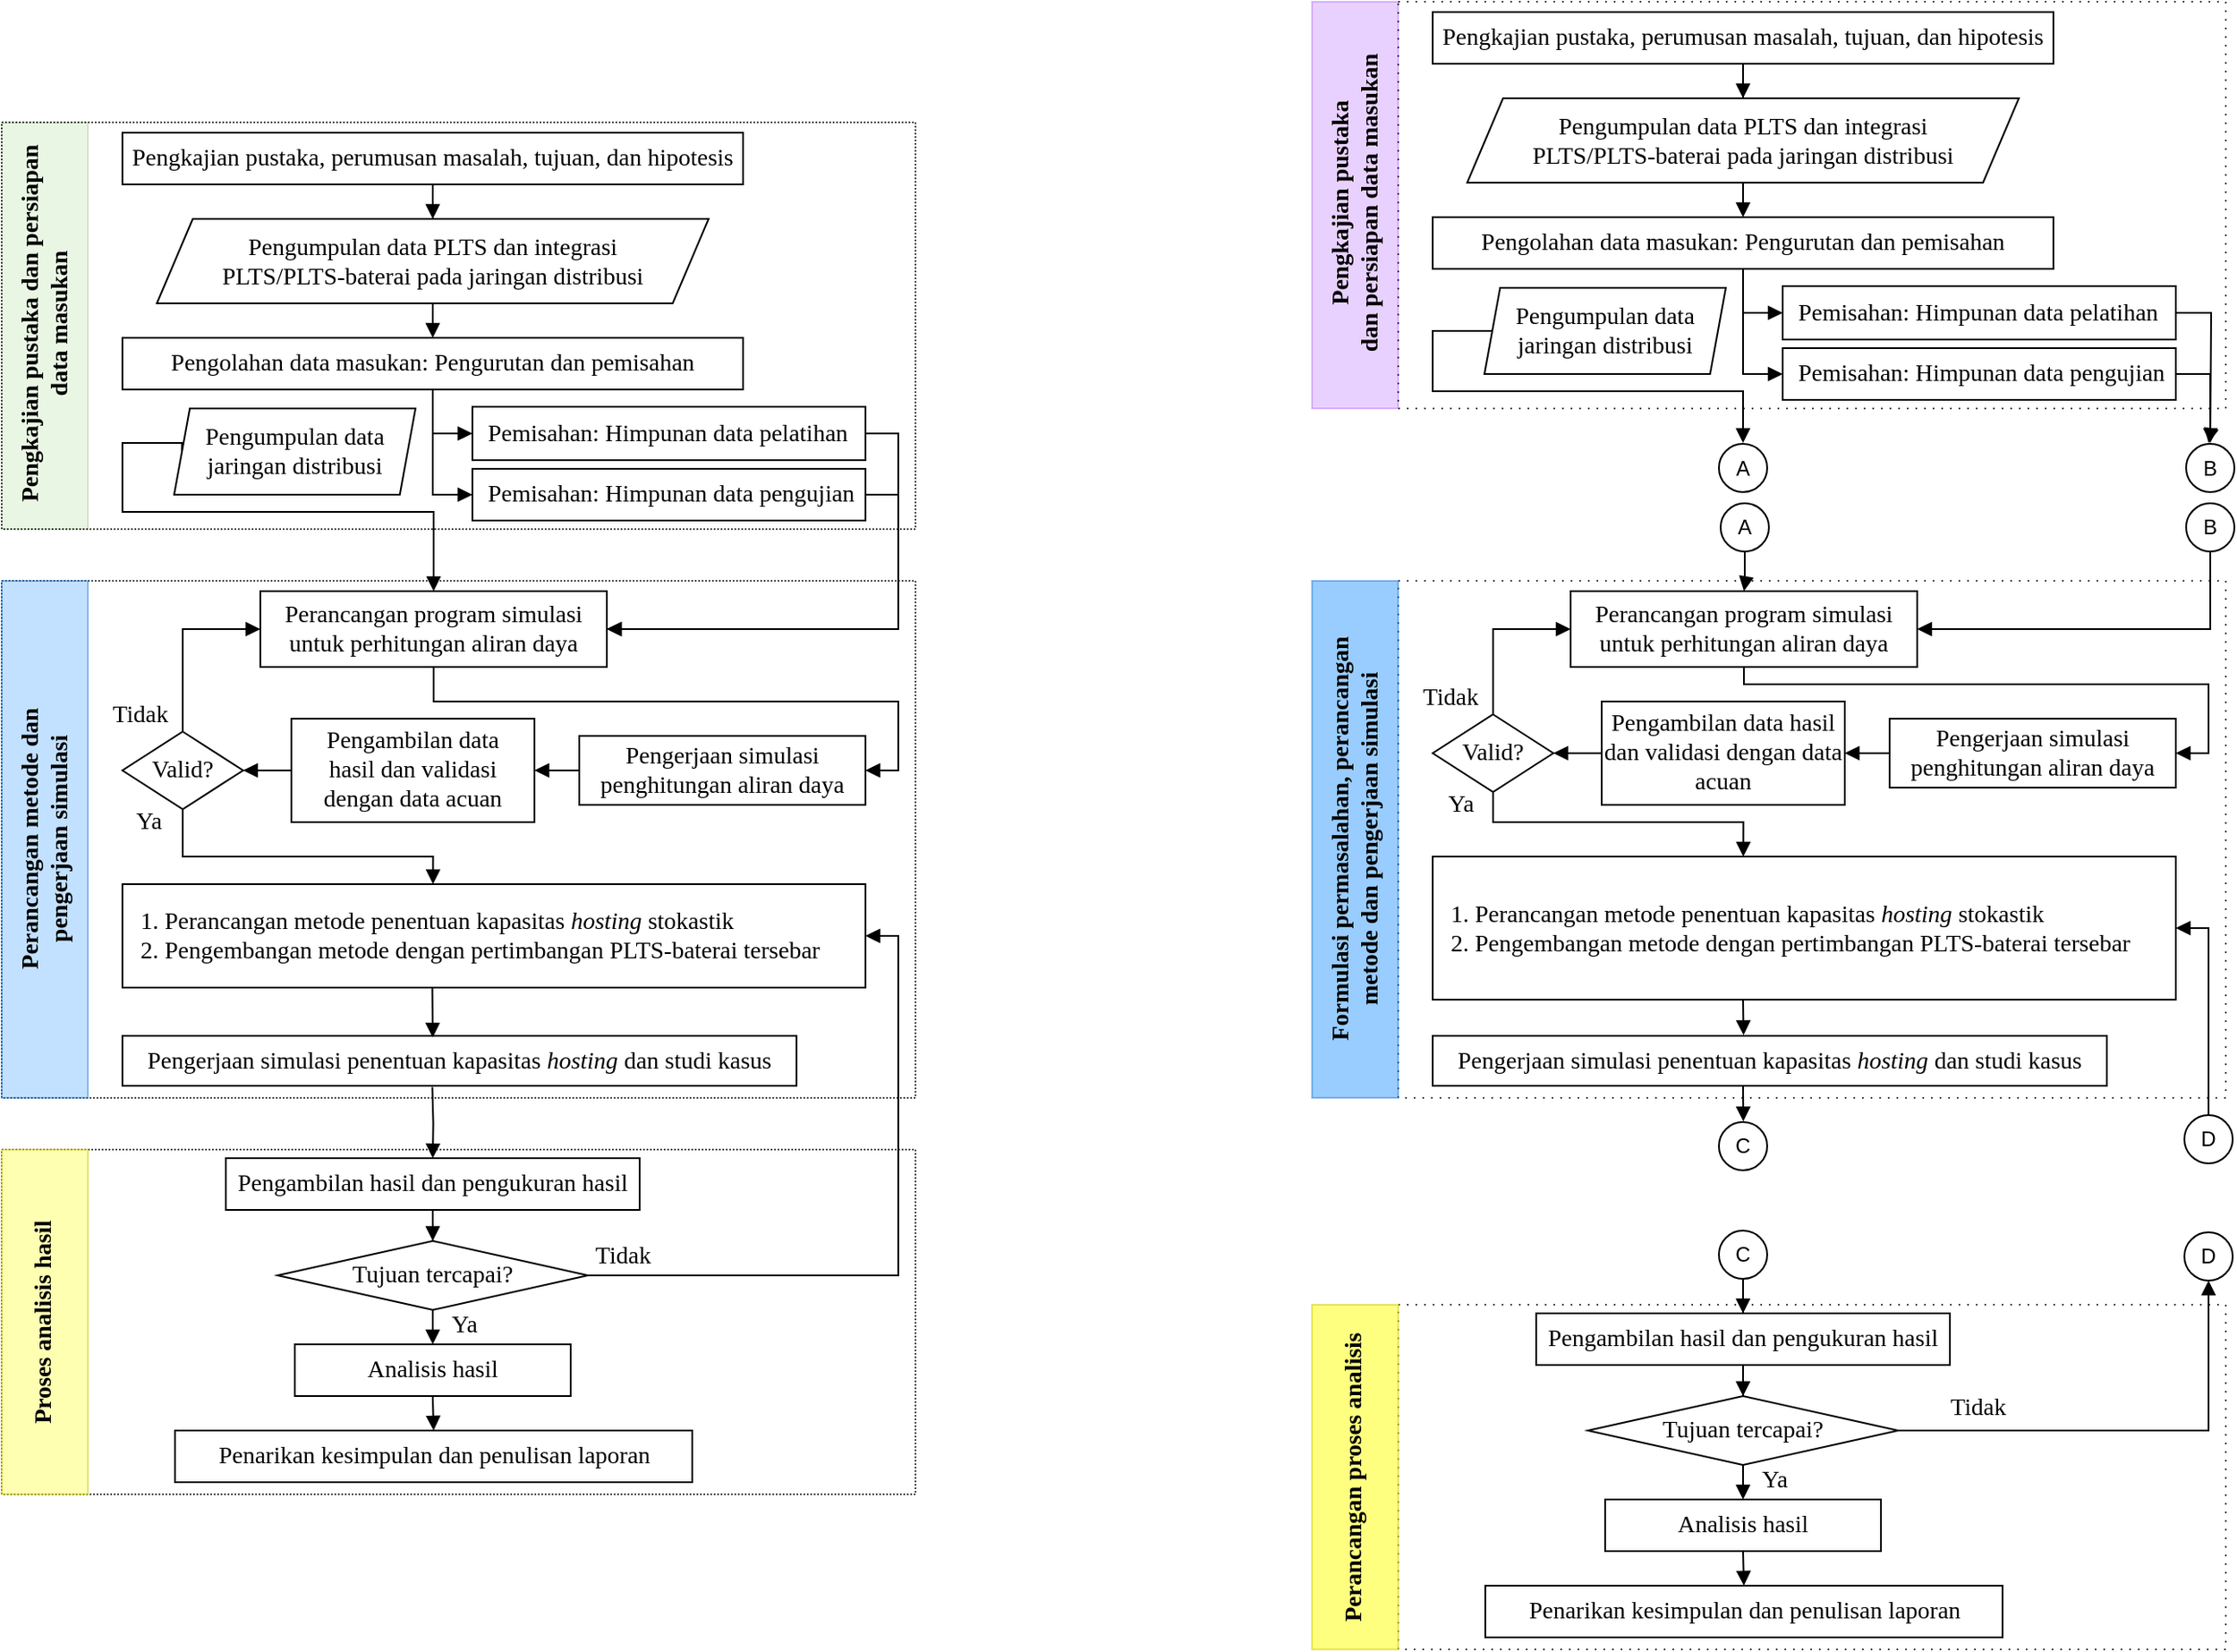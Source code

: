 <mxfile version="14.6.13" type="device"><diagram id="JOJJXBvwJBrHt9C9s5f6" name="Page-1"><mxGraphModel dx="946" dy="640" grid="1" gridSize="10" guides="1" tooltips="1" connect="1" arrows="1" fold="1" page="1" pageScale="1" pageWidth="827" pageHeight="1169" math="0" shadow="0"><root><mxCell id="0"/><mxCell id="1" parent="0"/><mxCell id="RSlgwgDLRxcWb8TweNPF-6" value="" style="rounded=0;whiteSpace=wrap;html=1;fontFamily=Times New Roman;fontSize=14;align=left;strokeColor=#000000;fillColor=none;strokeWidth=1;glass=0;comic=0;dashed=1;dashPattern=1 1;opacity=70;" parent="1" vertex="1"><mxGeometry x="150" y="350" width="530" height="300" as="geometry"/></mxCell><mxCell id="U5oY1SONPrFrp0tc-eFU-93" value="" style="rounded=0;whiteSpace=wrap;html=1;fontFamily=Times New Roman;fontSize=14;align=left;strokeColor=#82b366;strokeWidth=1;glass=0;comic=0;opacity=30;fillColor=#B9E0A5;" parent="1" vertex="1"><mxGeometry x="150" y="84" width="50" height="236" as="geometry"/></mxCell><mxCell id="U5oY1SONPrFrp0tc-eFU-96" value="" style="rounded=0;whiteSpace=wrap;html=1;fontFamily=Times New Roman;fontSize=14;align=left;strokeColor=#000000;fillColor=none;strokeWidth=1;glass=0;comic=0;dashed=1;dashPattern=1 1;opacity=70;" parent="1" vertex="1"><mxGeometry x="150" y="680" width="530" height="200" as="geometry"/></mxCell><mxCell id="5qbjkTM-ECTdAKHdsCht-11" value="" style="rounded=0;whiteSpace=wrap;html=1;fontFamily=Times New Roman;fontSize=14;align=left;strokeColor=#000000;fillColor=none;strokeWidth=1;glass=0;comic=0;dashed=1;dashPattern=1 1;opacity=70;" parent="1" vertex="1"><mxGeometry x="150" y="84" width="530" height="236" as="geometry"/></mxCell><mxCell id="5qbjkTM-ECTdAKHdsCht-9" value="" style="rounded=0;whiteSpace=wrap;html=1;fontFamily=Times New Roman;fontSize=14;align=left;strokeColor=#CCCC00;strokeWidth=1;glass=0;comic=0;opacity=50;fillColor=#FFFF66;" parent="1" vertex="1"><mxGeometry x="150" y="680" width="50" height="200" as="geometry"/></mxCell><mxCell id="U5oY1SONPrFrp0tc-eFU-94" value="" style="rounded=0;whiteSpace=wrap;html=1;fontFamily=Times New Roman;fontSize=14;align=left;strokeColor=#0066CC;strokeWidth=1;glass=0;comic=0;opacity=40;fillColor=#66B2FF;" parent="1" vertex="1"><mxGeometry x="150" y="350" width="50" height="300" as="geometry"/></mxCell><mxCell id="U5oY1SONPrFrp0tc-eFU-1" value="Pengumpulan data PLTS dan integrasi&lt;br&gt;PLTS/PLTS-baterai pada jaringan distribusi" style="shape=parallelogram;perimeter=parallelogramPerimeter;whiteSpace=wrap;html=1;size=0.065;fontFamily=Times New Roman;fontSize=14;" parent="1" vertex="1"><mxGeometry x="240" y="140" width="320" height="49" as="geometry"/></mxCell><mxCell id="5qbjkTM-ECTdAKHdsCht-3" style="edgeStyle=orthogonalEdgeStyle;rounded=0;orthogonalLoop=1;jettySize=auto;html=1;entryX=0;entryY=0.5;entryDx=0;entryDy=0;endArrow=block;endFill=1;" parent="1" source="U5oY1SONPrFrp0tc-eFU-2" target="U5oY1SONPrFrp0tc-eFU-7" edge="1"><mxGeometry relative="1" as="geometry"/></mxCell><mxCell id="5qbjkTM-ECTdAKHdsCht-4" style="edgeStyle=orthogonalEdgeStyle;rounded=0;orthogonalLoop=1;jettySize=auto;html=1;entryX=0;entryY=0.5;entryDx=0;entryDy=0;endArrow=block;endFill=1;" parent="1" source="U5oY1SONPrFrp0tc-eFU-2" target="U5oY1SONPrFrp0tc-eFU-10" edge="1"><mxGeometry relative="1" as="geometry"/></mxCell><mxCell id="U5oY1SONPrFrp0tc-eFU-2" value="Pengolahan data masukan: Pengurutan dan pemisahan" style="rounded=0;whiteSpace=wrap;html=1;fontFamily=Times New Roman;fontSize=14;" parent="1" vertex="1"><mxGeometry x="220" y="209" width="360" height="30" as="geometry"/></mxCell><mxCell id="5qbjkTM-ECTdAKHdsCht-5" style="edgeStyle=orthogonalEdgeStyle;rounded=0;orthogonalLoop=1;jettySize=auto;html=1;entryX=1;entryY=0.5;entryDx=0;entryDy=0;endArrow=block;endFill=1;exitX=1;exitY=0.5;exitDx=0;exitDy=0;" parent="1" source="U5oY1SONPrFrp0tc-eFU-7" target="U5oY1SONPrFrp0tc-eFU-17" edge="1"><mxGeometry relative="1" as="geometry"><Array as="points"><mxPoint x="670" y="265"/><mxPoint x="670" y="378"/></Array></mxGeometry></mxCell><mxCell id="U5oY1SONPrFrp0tc-eFU-7" value="&amp;nbsp; Pemisahan: Himpunan data pelatihan" style="rounded=0;whiteSpace=wrap;html=1;fontFamily=Times New Roman;fontSize=14;align=left;" parent="1" vertex="1"><mxGeometry x="423" y="249" width="228" height="31" as="geometry"/></mxCell><mxCell id="5qbjkTM-ECTdAKHdsCht-6" style="edgeStyle=orthogonalEdgeStyle;rounded=0;orthogonalLoop=1;jettySize=auto;html=1;entryX=1;entryY=0.5;entryDx=0;entryDy=0;endArrow=block;endFill=1;exitX=1;exitY=0.5;exitDx=0;exitDy=0;" parent="1" source="U5oY1SONPrFrp0tc-eFU-10" target="U5oY1SONPrFrp0tc-eFU-17" edge="1"><mxGeometry relative="1" as="geometry"><Array as="points"><mxPoint x="670" y="300"/><mxPoint x="670" y="378"/></Array></mxGeometry></mxCell><mxCell id="U5oY1SONPrFrp0tc-eFU-10" value="&amp;nbsp; Pemisahan: Himpunan data pengujian" style="rounded=0;whiteSpace=wrap;html=1;fontFamily=Times New Roman;fontSize=14;align=left;" parent="1" vertex="1"><mxGeometry x="423" y="285" width="228" height="30" as="geometry"/></mxCell><mxCell id="U5oY1SONPrFrp0tc-eFU-17" value="Perancangan program simulasi untuk perhitungan aliran daya" style="rounded=0;whiteSpace=wrap;html=1;fontFamily=Times New Roman;fontSize=14;" parent="1" vertex="1"><mxGeometry x="300" y="356" width="201" height="44" as="geometry"/></mxCell><mxCell id="U5oY1SONPrFrp0tc-eFU-25" value="Pengerjaan simulasi penentuan kapasitas &lt;i&gt;hosting &lt;/i&gt;dan studi kasus" style="rounded=0;whiteSpace=wrap;html=1;fontFamily=Times New Roman;fontSize=14;" parent="1" vertex="1"><mxGeometry x="220" y="614" width="391" height="29" as="geometry"/></mxCell><mxCell id="RSlgwgDLRxcWb8TweNPF-4" style="edgeStyle=orthogonalEdgeStyle;rounded=0;orthogonalLoop=1;jettySize=auto;html=1;entryX=1;entryY=0.5;entryDx=0;entryDy=0;endArrow=block;endFill=1;" parent="1" source="U5oY1SONPrFrp0tc-eFU-38" target="U5oY1SONPrFrp0tc-eFU-40" edge="1"><mxGeometry relative="1" as="geometry"/></mxCell><mxCell id="U5oY1SONPrFrp0tc-eFU-38" value="Pengerjaan simulasi penghitungan aliran daya" style="rounded=0;whiteSpace=wrap;html=1;fontFamily=Times New Roman;fontSize=14;" parent="1" vertex="1"><mxGeometry x="485" y="440" width="166" height="40" as="geometry"/></mxCell><mxCell id="U5oY1SONPrFrp0tc-eFU-57" style="edgeStyle=orthogonalEdgeStyle;rounded=0;orthogonalLoop=1;jettySize=auto;html=1;endArrow=block;endFill=1;fontFamily=Times New Roman;fontSize=14;" parent="1" source="U5oY1SONPrFrp0tc-eFU-54" target="U5oY1SONPrFrp0tc-eFU-56" edge="1"><mxGeometry relative="1" as="geometry"/></mxCell><mxCell id="U5oY1SONPrFrp0tc-eFU-54" value="Pengambilan hasil dan pengukuran hasil" style="rounded=0;whiteSpace=wrap;html=1;fontFamily=Times New Roman;fontSize=14;" parent="1" vertex="1"><mxGeometry x="280" y="685" width="240" height="30" as="geometry"/></mxCell><mxCell id="U5oY1SONPrFrp0tc-eFU-80" style="edgeStyle=orthogonalEdgeStyle;rounded=0;orthogonalLoop=1;jettySize=auto;html=1;endArrow=block;endFill=1;fontFamily=Times New Roman;fontSize=14;entryX=1;entryY=0.5;entryDx=0;entryDy=0;exitX=1;exitY=0.5;exitDx=0;exitDy=0;" parent="1" source="U5oY1SONPrFrp0tc-eFU-56" target="U5oY1SONPrFrp0tc-eFU-84" edge="1"><mxGeometry relative="1" as="geometry"><mxPoint x="599.833" y="588.833" as="targetPoint"/><Array as="points"><mxPoint x="670" y="753"/><mxPoint x="670" y="556"/></Array><mxPoint x="509.833" y="773.833" as="sourcePoint"/></mxGeometry></mxCell><mxCell id="U5oY1SONPrFrp0tc-eFU-56" value="Tujuan tercapai?" style="rhombus;whiteSpace=wrap;html=1;fontFamily=Times New Roman;fontSize=14;" parent="1" vertex="1"><mxGeometry x="310" y="733" width="180" height="40" as="geometry"/></mxCell><mxCell id="U5oY1SONPrFrp0tc-eFU-61" value="Analisis hasil" style="rounded=0;whiteSpace=wrap;html=1;fontFamily=Times New Roman;fontSize=14;" parent="1" vertex="1"><mxGeometry x="320" y="793" width="160" height="30" as="geometry"/></mxCell><mxCell id="U5oY1SONPrFrp0tc-eFU-67" style="edgeStyle=orthogonalEdgeStyle;rounded=0;orthogonalLoop=1;jettySize=auto;html=1;entryX=0.5;entryY=0;entryDx=0;entryDy=0;endArrow=block;endFill=1;fontFamily=Times New Roman;fontSize=14;exitX=0;exitY=0.5;exitDx=0;exitDy=0;" parent="1" source="U5oY1SONPrFrp0tc-eFU-66" target="U5oY1SONPrFrp0tc-eFU-17" edge="1"><mxGeometry relative="1" as="geometry"><Array as="points"><mxPoint x="255" y="270"/><mxPoint x="220" y="270"/><mxPoint x="220" y="310"/><mxPoint x="401" y="310"/></Array></mxGeometry></mxCell><mxCell id="U5oY1SONPrFrp0tc-eFU-66" value="Pengumpulan data&lt;br&gt;jaringan distribusi" style="shape=parallelogram;perimeter=parallelogramPerimeter;whiteSpace=wrap;html=1;size=0.065;fontFamily=Times New Roman;fontSize=14;" parent="1" vertex="1"><mxGeometry x="250" y="250" width="140" height="50" as="geometry"/></mxCell><mxCell id="U5oY1SONPrFrp0tc-eFU-73" value="Proses analisis hasil" style="text;html=1;align=center;verticalAlign=middle;resizable=0;points=[];;autosize=1;fontSize=14;fontFamily=Times New Roman;direction=west;rotation=270;fontStyle=1" parent="1" vertex="1"><mxGeometry x="109.5" y="771" width="130" height="20" as="geometry"/></mxCell><mxCell id="U5oY1SONPrFrp0tc-eFU-74" value="Perancangan metode dan&lt;br&gt;pengerjaan simulasi" style="text;html=1;align=center;verticalAlign=middle;resizable=0;points=[];;autosize=1;fontSize=14;fontFamily=Times New Roman;direction=west;rotation=270;fontStyle=1" parent="1" vertex="1"><mxGeometry x="90" y="480" width="170" height="40" as="geometry"/></mxCell><mxCell id="U5oY1SONPrFrp0tc-eFU-75" value="Pengkajian pustaka dan persiapan&lt;br&gt;data masukan" style="text;html=1;align=center;verticalAlign=middle;resizable=0;points=[];;autosize=1;fontSize=14;fontFamily=Times New Roman;direction=west;rotation=270;fontStyle=1" parent="1" vertex="1"><mxGeometry x="64.5" y="181.5" width="220" height="40" as="geometry"/></mxCell><mxCell id="U5oY1SONPrFrp0tc-eFU-76" value="Penarikan kesimpulan dan penulisan laporan" style="rounded=0;whiteSpace=wrap;html=1;fontFamily=Times New Roman;fontSize=14;" parent="1" vertex="1"><mxGeometry x="250.5" y="843" width="300" height="30" as="geometry"/></mxCell><mxCell id="U5oY1SONPrFrp0tc-eFU-79" style="edgeStyle=orthogonalEdgeStyle;rounded=0;orthogonalLoop=1;jettySize=auto;html=1;entryX=0.5;entryY=0;entryDx=0;entryDy=0;endArrow=block;endFill=1;fontFamily=Times New Roman;fontSize=14;" parent="1" source="U5oY1SONPrFrp0tc-eFU-78" target="U5oY1SONPrFrp0tc-eFU-1" edge="1"><mxGeometry relative="1" as="geometry"/></mxCell><mxCell id="U5oY1SONPrFrp0tc-eFU-78" value="Pengkajian pustaka, perumusan masalah, tujuan, dan hipotesis" style="rounded=0;whiteSpace=wrap;html=1;fontFamily=Times New Roman;fontSize=14;" parent="1" vertex="1"><mxGeometry x="220" y="90" width="360" height="30" as="geometry"/></mxCell><mxCell id="U5oY1SONPrFrp0tc-eFU-84" value="&lt;font face=&quot;Times New Roman&quot; style=&quot;font-size: 14px&quot;&gt;&amp;nbsp;1. Perancangan metode penentuan kapasitas &lt;i&gt;hosting &lt;/i&gt;stokastik&lt;/font&gt;&lt;br style=&quot;font-size: 14px&quot;&gt;&amp;nbsp;2.&lt;span style=&quot;font-family: &amp;#34;times new roman&amp;#34; ; font-size: 14px&quot;&gt;&amp;nbsp;&lt;/span&gt;&lt;font face=&quot;times new roman&quot;&gt;Pengembangan metode dengan pertimbangan PLTS-baterai tersebar&lt;/font&gt;" style="shape=process;whiteSpace=wrap;html=1;backgroundOutline=1;fontFamily=Times New Roman;fontSize=14;align=left;size=0;spacing=7;" parent="1" vertex="1"><mxGeometry x="220" y="526" width="431" height="60" as="geometry"/></mxCell><mxCell id="U5oY1SONPrFrp0tc-eFU-91" value="Tidak" style="text;html=1;align=center;verticalAlign=middle;resizable=0;points=[];;autosize=1;fontSize=14;fontFamily=Times New Roman;" parent="1" vertex="1"><mxGeometry x="485" y="731.5" width="50" height="20" as="geometry"/></mxCell><mxCell id="U5oY1SONPrFrp0tc-eFU-92" value="Ya" style="text;html=1;align=center;verticalAlign=middle;resizable=0;points=[];;autosize=1;fontSize=14;fontFamily=Times New Roman;" parent="1" vertex="1"><mxGeometry x="402.5" y="772" width="30" height="20" as="geometry"/></mxCell><mxCell id="5qbjkTM-ECTdAKHdsCht-7" style="edgeStyle=orthogonalEdgeStyle;rounded=0;orthogonalLoop=1;jettySize=auto;html=1;entryX=0.5;entryY=0;entryDx=0;entryDy=0;endArrow=block;endFill=1;fontFamily=Times New Roman;fontSize=14;exitX=0.5;exitY=1;exitDx=0;exitDy=0;" parent="1" source="U5oY1SONPrFrp0tc-eFU-1" target="U5oY1SONPrFrp0tc-eFU-2" edge="1"><mxGeometry relative="1" as="geometry"><mxPoint x="409.833" y="129" as="sourcePoint"/><mxPoint x="409.833" y="149.667" as="targetPoint"/></mxGeometry></mxCell><mxCell id="5qbjkTM-ECTdAKHdsCht-8" style="edgeStyle=orthogonalEdgeStyle;rounded=0;orthogonalLoop=1;jettySize=auto;html=1;endArrow=block;endFill=1;fontFamily=Times New Roman;fontSize=14;exitX=0.5;exitY=1;exitDx=0;exitDy=0;entryX=1;entryY=0.5;entryDx=0;entryDy=0;" parent="1" source="U5oY1SONPrFrp0tc-eFU-17" target="U5oY1SONPrFrp0tc-eFU-38" edge="1"><mxGeometry relative="1" as="geometry"><mxPoint x="409.4" y="535.965" as="sourcePoint"/><mxPoint x="400" y="420" as="targetPoint"/><Array as="points"><mxPoint x="400" y="420"/><mxPoint x="670" y="420"/><mxPoint x="670" y="460"/></Array></mxGeometry></mxCell><mxCell id="MbbdVuY-Ka171IzyDY5e-2" style="edgeStyle=orthogonalEdgeStyle;rounded=0;orthogonalLoop=1;jettySize=auto;html=1;endArrow=block;endFill=1;fontFamily=Times New Roman;fontSize=14;entryX=0.5;entryY=0;entryDx=0;entryDy=0;exitX=0.5;exitY=1;exitDx=0;exitDy=0;" parent="1" source="U5oY1SONPrFrp0tc-eFU-61" target="U5oY1SONPrFrp0tc-eFU-76" edge="1"><mxGeometry relative="1" as="geometry"><mxPoint x="399" y="833" as="sourcePoint"/><mxPoint x="413.6" y="855.2" as="targetPoint"/></mxGeometry></mxCell><mxCell id="MbbdVuY-Ka171IzyDY5e-4" style="edgeStyle=orthogonalEdgeStyle;rounded=0;orthogonalLoop=1;jettySize=auto;html=1;endArrow=block;endFill=1;fontFamily=Times New Roman;fontSize=14;entryX=0.5;entryY=0;entryDx=0;entryDy=0;exitX=0.5;exitY=1;exitDx=0;exitDy=0;" parent="1" source="U5oY1SONPrFrp0tc-eFU-56" target="U5oY1SONPrFrp0tc-eFU-61" edge="1"><mxGeometry relative="1" as="geometry"><mxPoint x="409" y="843" as="sourcePoint"/><mxPoint x="409.4" y="868" as="targetPoint"/></mxGeometry></mxCell><mxCell id="MbbdVuY-Ka171IzyDY5e-6" style="edgeStyle=orthogonalEdgeStyle;rounded=0;orthogonalLoop=1;jettySize=auto;html=1;endArrow=block;endFill=1;fontFamily=Times New Roman;fontSize=14;exitX=0.5;exitY=1;exitDx=0;exitDy=0;" parent="1" edge="1"><mxGeometry relative="1" as="geometry"><mxPoint x="399.759" y="585.724" as="sourcePoint"/><mxPoint x="400" y="615" as="targetPoint"/></mxGeometry></mxCell><mxCell id="RSlgwgDLRxcWb8TweNPF-7" style="edgeStyle=orthogonalEdgeStyle;rounded=0;orthogonalLoop=1;jettySize=auto;html=1;entryX=0.418;entryY=0;entryDx=0;entryDy=0;entryPerimeter=0;endArrow=block;endFill=1;" parent="1" source="U5oY1SONPrFrp0tc-eFU-42" target="U5oY1SONPrFrp0tc-eFU-84" edge="1"><mxGeometry relative="1" as="geometry"><Array as="points"><mxPoint x="255" y="510"/><mxPoint x="400" y="510"/></Array></mxGeometry></mxCell><mxCell id="RSlgwgDLRxcWb8TweNPF-9" style="edgeStyle=orthogonalEdgeStyle;rounded=0;orthogonalLoop=1;jettySize=auto;html=1;entryX=0;entryY=0.5;entryDx=0;entryDy=0;endArrow=block;endFill=1;exitX=0.5;exitY=0;exitDx=0;exitDy=0;" parent="1" source="U5oY1SONPrFrp0tc-eFU-42" target="U5oY1SONPrFrp0tc-eFU-17" edge="1"><mxGeometry relative="1" as="geometry"/></mxCell><mxCell id="U5oY1SONPrFrp0tc-eFU-42" value="Valid?" style="rhombus;whiteSpace=wrap;html=1;fontFamily=Times New Roman;fontSize=14;" parent="1" vertex="1"><mxGeometry x="220" y="437.5" width="70" height="45" as="geometry"/></mxCell><mxCell id="MbbdVuY-Ka171IzyDY5e-7" style="edgeStyle=orthogonalEdgeStyle;rounded=0;orthogonalLoop=1;jettySize=auto;html=1;endArrow=block;endFill=1;fontFamily=Times New Roman;fontSize=14;exitX=0.5;exitY=1;exitDx=0;exitDy=0;entryX=0.5;entryY=0;entryDx=0;entryDy=0;" parent="1" target="U5oY1SONPrFrp0tc-eFU-54" edge="1"><mxGeometry relative="1" as="geometry"><mxPoint x="399.759" y="643.724" as="sourcePoint"/><mxPoint x="399.556" y="664.889" as="targetPoint"/></mxGeometry></mxCell><mxCell id="RSlgwgDLRxcWb8TweNPF-5" style="edgeStyle=orthogonalEdgeStyle;rounded=0;orthogonalLoop=1;jettySize=auto;html=1;entryX=1;entryY=0.5;entryDx=0;entryDy=0;endArrow=block;endFill=1;" parent="1" source="U5oY1SONPrFrp0tc-eFU-40" target="U5oY1SONPrFrp0tc-eFU-42" edge="1"><mxGeometry relative="1" as="geometry"/></mxCell><mxCell id="U5oY1SONPrFrp0tc-eFU-40" value="Pengambilan data&lt;br&gt;hasil dan validasi dengan data acuan" style="rounded=0;whiteSpace=wrap;html=1;fontFamily=Times New Roman;fontSize=14;" parent="1" vertex="1"><mxGeometry x="318" y="430" width="141" height="60" as="geometry"/></mxCell><mxCell id="8ej8D6ucsfhSE437zEQP-1" value="Tidak" style="text;html=1;align=center;verticalAlign=middle;resizable=0;points=[];;autosize=1;fontSize=14;fontFamily=Times New Roman;" parent="1" vertex="1"><mxGeometry x="205" y="417.5" width="50" height="20" as="geometry"/></mxCell><mxCell id="8ej8D6ucsfhSE437zEQP-2" value="Ya" style="text;html=1;align=center;verticalAlign=middle;resizable=0;points=[];;autosize=1;fontSize=14;fontFamily=Times New Roman;" parent="1" vertex="1"><mxGeometry x="220" y="480" width="30" height="20" as="geometry"/></mxCell><mxCell id="VgjRWZpR23dgMD5Xn0Rt-1" value="" style="rounded=0;whiteSpace=wrap;html=1;fontFamily=Times New Roman;fontSize=14;align=left;strokeColor=#000000;fillColor=none;strokeWidth=1;glass=0;comic=0;dashed=1;dashPattern=1 4;opacity=70;" parent="1" vertex="1"><mxGeometry x="960" y="350" width="480" height="300" as="geometry"/></mxCell><mxCell id="VgjRWZpR23dgMD5Xn0Rt-2" value="" style="rounded=0;whiteSpace=wrap;html=1;fontFamily=Times New Roman;fontSize=14;align=left;strokeColor=#9933FF;fillColor=#B266FF;strokeWidth=1;glass=0;comic=0;opacity=30;" parent="1" vertex="1"><mxGeometry x="910" y="14" width="50" height="236" as="geometry"/></mxCell><mxCell id="VgjRWZpR23dgMD5Xn0Rt-3" value="" style="rounded=0;whiteSpace=wrap;html=1;fontFamily=Times New Roman;fontSize=14;align=left;strokeColor=#000000;fillColor=none;strokeWidth=1;glass=0;comic=0;dashed=1;dashPattern=1 4;opacity=70;" parent="1" vertex="1"><mxGeometry x="960" y="770" width="480" height="200" as="geometry"/></mxCell><mxCell id="VgjRWZpR23dgMD5Xn0Rt-4" value="" style="rounded=0;whiteSpace=wrap;html=1;fontFamily=Times New Roman;fontSize=14;align=left;strokeColor=#000000;fillColor=none;strokeWidth=1;glass=0;comic=0;dashed=1;dashPattern=1 4;opacity=70;" parent="1" vertex="1"><mxGeometry x="960" y="14" width="480" height="236" as="geometry"/></mxCell><mxCell id="VgjRWZpR23dgMD5Xn0Rt-5" value="" style="rounded=0;whiteSpace=wrap;html=1;fontFamily=Times New Roman;fontSize=14;align=left;strokeColor=#CCCC00;fillColor=#FFFF00;strokeWidth=1;glass=0;comic=0;opacity=50;" parent="1" vertex="1"><mxGeometry x="910" y="770" width="50" height="200" as="geometry"/></mxCell><mxCell id="VgjRWZpR23dgMD5Xn0Rt-6" value="" style="rounded=0;whiteSpace=wrap;html=1;fontFamily=Times New Roman;fontSize=14;align=left;strokeColor=#0066CC;fillColor=#007FFF;strokeWidth=1;glass=0;comic=0;opacity=40;" parent="1" vertex="1"><mxGeometry x="910" y="350" width="50" height="300" as="geometry"/></mxCell><mxCell id="VgjRWZpR23dgMD5Xn0Rt-7" value="Pengumpulan data PLTS dan integrasi&lt;br&gt;PLTS/PLTS-baterai pada jaringan distribusi" style="shape=parallelogram;perimeter=parallelogramPerimeter;whiteSpace=wrap;html=1;size=0.065;fontFamily=Times New Roman;fontSize=14;" parent="1" vertex="1"><mxGeometry x="1000" y="70" width="320" height="49" as="geometry"/></mxCell><mxCell id="VgjRWZpR23dgMD5Xn0Rt-8" style="edgeStyle=orthogonalEdgeStyle;rounded=0;orthogonalLoop=1;jettySize=auto;html=1;entryX=0;entryY=0.5;entryDx=0;entryDy=0;endArrow=block;endFill=1;" parent="1" source="VgjRWZpR23dgMD5Xn0Rt-10" target="VgjRWZpR23dgMD5Xn0Rt-12" edge="1"><mxGeometry relative="1" as="geometry"/></mxCell><mxCell id="VgjRWZpR23dgMD5Xn0Rt-9" style="edgeStyle=orthogonalEdgeStyle;rounded=0;orthogonalLoop=1;jettySize=auto;html=1;entryX=0;entryY=0.5;entryDx=0;entryDy=0;endArrow=block;endFill=1;" parent="1" source="VgjRWZpR23dgMD5Xn0Rt-10" target="VgjRWZpR23dgMD5Xn0Rt-14" edge="1"><mxGeometry relative="1" as="geometry"/></mxCell><mxCell id="VgjRWZpR23dgMD5Xn0Rt-10" value="Pengolahan data masukan: Pengurutan dan pemisahan" style="rounded=0;whiteSpace=wrap;html=1;fontFamily=Times New Roman;fontSize=14;" parent="1" vertex="1"><mxGeometry x="980" y="139" width="360" height="30" as="geometry"/></mxCell><mxCell id="VgjRWZpR23dgMD5Xn0Rt-49" style="edgeStyle=orthogonalEdgeStyle;rounded=0;orthogonalLoop=1;jettySize=auto;html=1;endArrow=block;endFill=1;" parent="1" source="VgjRWZpR23dgMD5Xn0Rt-12" edge="1"><mxGeometry relative="1" as="geometry"><mxPoint x="1431" y="270" as="targetPoint"/></mxGeometry></mxCell><mxCell id="VgjRWZpR23dgMD5Xn0Rt-12" value="&amp;nbsp; Pemisahan: Himpunan data pelatihan" style="rounded=0;whiteSpace=wrap;html=1;fontFamily=Times New Roman;fontSize=14;align=left;" parent="1" vertex="1"><mxGeometry x="1183" y="179" width="228" height="31" as="geometry"/></mxCell><mxCell id="VgjRWZpR23dgMD5Xn0Rt-50" style="edgeStyle=orthogonalEdgeStyle;rounded=0;orthogonalLoop=1;jettySize=auto;html=1;endArrow=block;endFill=1;" parent="1" source="VgjRWZpR23dgMD5Xn0Rt-14" edge="1"><mxGeometry relative="1" as="geometry"><mxPoint x="1430" y="270" as="targetPoint"/></mxGeometry></mxCell><mxCell id="VgjRWZpR23dgMD5Xn0Rt-14" value="&amp;nbsp; Pemisahan: Himpunan data pengujian" style="rounded=0;whiteSpace=wrap;html=1;fontFamily=Times New Roman;fontSize=14;align=left;" parent="1" vertex="1"><mxGeometry x="1183" y="215" width="228" height="30" as="geometry"/></mxCell><mxCell id="VgjRWZpR23dgMD5Xn0Rt-15" value="Perancangan program simulasi untuk perhitungan aliran daya" style="rounded=0;whiteSpace=wrap;html=1;fontFamily=Times New Roman;fontSize=14;" parent="1" vertex="1"><mxGeometry x="1060" y="356" width="201" height="44" as="geometry"/></mxCell><mxCell id="VgjRWZpR23dgMD5Xn0Rt-16" value="Pengerjaan simulasi penentuan kapasitas &lt;i&gt;hosting &lt;/i&gt;dan studi kasus" style="rounded=0;whiteSpace=wrap;html=1;fontFamily=Times New Roman;fontSize=14;" parent="1" vertex="1"><mxGeometry x="980" y="614" width="391" height="29" as="geometry"/></mxCell><mxCell id="VgjRWZpR23dgMD5Xn0Rt-17" style="edgeStyle=orthogonalEdgeStyle;rounded=0;orthogonalLoop=1;jettySize=auto;html=1;entryX=1;entryY=0.5;entryDx=0;entryDy=0;endArrow=block;endFill=1;" parent="1" source="VgjRWZpR23dgMD5Xn0Rt-18" target="VgjRWZpR23dgMD5Xn0Rt-45" edge="1"><mxGeometry relative="1" as="geometry"/></mxCell><mxCell id="VgjRWZpR23dgMD5Xn0Rt-18" value="Pengerjaan simulasi penghitungan aliran daya" style="rounded=0;whiteSpace=wrap;html=1;fontFamily=Times New Roman;fontSize=14;" parent="1" vertex="1"><mxGeometry x="1245" y="430" width="166" height="40" as="geometry"/></mxCell><mxCell id="VgjRWZpR23dgMD5Xn0Rt-19" style="edgeStyle=orthogonalEdgeStyle;rounded=0;orthogonalLoop=1;jettySize=auto;html=1;endArrow=block;endFill=1;fontFamily=Times New Roman;fontSize=14;" parent="1" source="VgjRWZpR23dgMD5Xn0Rt-20" target="VgjRWZpR23dgMD5Xn0Rt-22" edge="1"><mxGeometry relative="1" as="geometry"/></mxCell><mxCell id="VgjRWZpR23dgMD5Xn0Rt-20" value="Pengambilan hasil dan pengukuran hasil" style="rounded=0;whiteSpace=wrap;html=1;fontFamily=Times New Roman;fontSize=14;" parent="1" vertex="1"><mxGeometry x="1040" y="775" width="240" height="30" as="geometry"/></mxCell><mxCell id="VgjRWZpR23dgMD5Xn0Rt-21" style="edgeStyle=orthogonalEdgeStyle;rounded=0;orthogonalLoop=1;jettySize=auto;html=1;endArrow=block;endFill=1;fontFamily=Times New Roman;fontSize=14;entryX=1;entryY=0.5;entryDx=0;entryDy=0;" parent="1" target="VgjRWZpR23dgMD5Xn0Rt-32" edge="1"><mxGeometry relative="1" as="geometry"><mxPoint x="1359.833" y="588.833" as="targetPoint"/><Array as="points"><mxPoint x="1430" y="551"/></Array><mxPoint x="1430" y="660" as="sourcePoint"/></mxGeometry></mxCell><mxCell id="VgjRWZpR23dgMD5Xn0Rt-62" style="edgeStyle=orthogonalEdgeStyle;rounded=0;orthogonalLoop=1;jettySize=auto;html=1;entryX=0.5;entryY=1;entryDx=0;entryDy=0;endArrow=block;endFill=1;" parent="1" source="VgjRWZpR23dgMD5Xn0Rt-22" target="VgjRWZpR23dgMD5Xn0Rt-60" edge="1"><mxGeometry relative="1" as="geometry"/></mxCell><mxCell id="VgjRWZpR23dgMD5Xn0Rt-22" value="Tujuan tercapai?" style="rhombus;whiteSpace=wrap;html=1;fontFamily=Times New Roman;fontSize=14;" parent="1" vertex="1"><mxGeometry x="1070" y="823" width="180" height="40" as="geometry"/></mxCell><mxCell id="VgjRWZpR23dgMD5Xn0Rt-23" value="Analisis hasil" style="rounded=0;whiteSpace=wrap;html=1;fontFamily=Times New Roman;fontSize=14;" parent="1" vertex="1"><mxGeometry x="1080" y="883" width="160" height="30" as="geometry"/></mxCell><mxCell id="VgjRWZpR23dgMD5Xn0Rt-24" style="edgeStyle=orthogonalEdgeStyle;rounded=0;orthogonalLoop=1;jettySize=auto;html=1;endArrow=block;endFill=1;fontFamily=Times New Roman;fontSize=14;exitX=0;exitY=0.5;exitDx=0;exitDy=0;" parent="1" source="VgjRWZpR23dgMD5Xn0Rt-25" edge="1"><mxGeometry relative="1" as="geometry"><Array as="points"><mxPoint x="980" y="205"/><mxPoint x="980" y="240"/><mxPoint x="1160" y="240"/></Array><mxPoint x="1160" y="270" as="targetPoint"/></mxGeometry></mxCell><mxCell id="VgjRWZpR23dgMD5Xn0Rt-25" value="Pengumpulan data&lt;br&gt;jaringan distribusi" style="shape=parallelogram;perimeter=parallelogramPerimeter;whiteSpace=wrap;html=1;size=0.065;fontFamily=Times New Roman;fontSize=14;" parent="1" vertex="1"><mxGeometry x="1010" y="180" width="140" height="50" as="geometry"/></mxCell><mxCell id="VgjRWZpR23dgMD5Xn0Rt-26" value="Perancangan proses analisis" style="text;html=1;align=center;verticalAlign=middle;resizable=0;points=[];;autosize=1;fontSize=14;fontFamily=Times New Roman;direction=west;rotation=270;fontStyle=1" parent="1" vertex="1"><mxGeometry x="844.5" y="861" width="180" height="20" as="geometry"/></mxCell><mxCell id="VgjRWZpR23dgMD5Xn0Rt-27" value="Formulasi permasalahan, perancangan&lt;br&gt;metode dan pengerjaan simulasi" style="text;html=1;align=center;verticalAlign=middle;resizable=0;points=[];;autosize=1;fontSize=14;fontFamily=Times New Roman;direction=west;rotation=270;fontStyle=1" parent="1" vertex="1"><mxGeometry x="810" y="480" width="250" height="40" as="geometry"/></mxCell><mxCell id="VgjRWZpR23dgMD5Xn0Rt-28" value="Pengkajian pustaka&lt;br&gt;dan persiapan data masukan" style="text;html=1;align=center;verticalAlign=middle;resizable=0;points=[];;autosize=1;fontSize=14;fontFamily=Times New Roman;direction=west;rotation=270;fontStyle=1" parent="1" vertex="1"><mxGeometry x="839.5" y="111.5" width="190" height="40" as="geometry"/></mxCell><mxCell id="VgjRWZpR23dgMD5Xn0Rt-29" value="Penarikan kesimpulan dan penulisan laporan" style="rounded=0;whiteSpace=wrap;html=1;fontFamily=Times New Roman;fontSize=14;" parent="1" vertex="1"><mxGeometry x="1010.5" y="933" width="300" height="30" as="geometry"/></mxCell><mxCell id="VgjRWZpR23dgMD5Xn0Rt-30" style="edgeStyle=orthogonalEdgeStyle;rounded=0;orthogonalLoop=1;jettySize=auto;html=1;entryX=0.5;entryY=0;entryDx=0;entryDy=0;endArrow=block;endFill=1;fontFamily=Times New Roman;fontSize=14;" parent="1" source="VgjRWZpR23dgMD5Xn0Rt-31" target="VgjRWZpR23dgMD5Xn0Rt-7" edge="1"><mxGeometry relative="1" as="geometry"/></mxCell><mxCell id="VgjRWZpR23dgMD5Xn0Rt-31" value="Pengkajian pustaka, perumusan masalah, tujuan, dan hipotesis" style="rounded=0;whiteSpace=wrap;html=1;fontFamily=Times New Roman;fontSize=14;" parent="1" vertex="1"><mxGeometry x="980" y="20" width="360" height="30" as="geometry"/></mxCell><mxCell id="VgjRWZpR23dgMD5Xn0Rt-32" value="&lt;font face=&quot;Times New Roman&quot; style=&quot;font-size: 14px&quot;&gt;&amp;nbsp;1. Perancangan metode penentuan kapasitas &lt;i&gt;hosting &lt;/i&gt;stokastik&lt;/font&gt;&lt;br style=&quot;font-size: 14px&quot;&gt;&amp;nbsp;2.&lt;span style=&quot;font-family: &amp;#34;times new roman&amp;#34; ; font-size: 14px&quot;&gt;&amp;nbsp;&lt;/span&gt;&lt;font face=&quot;times new roman&quot;&gt;Pengembangan metode dengan pertimbangan PLTS-baterai tersebar&lt;/font&gt;" style="shape=process;whiteSpace=wrap;html=1;backgroundOutline=1;fontFamily=Times New Roman;fontSize=14;align=left;size=0;spacing=7;" parent="1" vertex="1"><mxGeometry x="980" y="510" width="431" height="83" as="geometry"/></mxCell><mxCell id="VgjRWZpR23dgMD5Xn0Rt-33" value="Tidak" style="text;html=1;align=center;verticalAlign=middle;resizable=0;points=[];;autosize=1;fontSize=14;fontFamily=Times New Roman;" parent="1" vertex="1"><mxGeometry x="1271" y="819.5" width="50" height="20" as="geometry"/></mxCell><mxCell id="VgjRWZpR23dgMD5Xn0Rt-34" value="Ya" style="text;html=1;align=center;verticalAlign=middle;resizable=0;points=[];;autosize=1;fontSize=14;fontFamily=Times New Roman;" parent="1" vertex="1"><mxGeometry x="1162.5" y="862" width="30" height="20" as="geometry"/></mxCell><mxCell id="VgjRWZpR23dgMD5Xn0Rt-35" style="edgeStyle=orthogonalEdgeStyle;rounded=0;orthogonalLoop=1;jettySize=auto;html=1;entryX=0.5;entryY=0;entryDx=0;entryDy=0;endArrow=block;endFill=1;fontFamily=Times New Roman;fontSize=14;exitX=0.5;exitY=1;exitDx=0;exitDy=0;" parent="1" source="VgjRWZpR23dgMD5Xn0Rt-7" target="VgjRWZpR23dgMD5Xn0Rt-10" edge="1"><mxGeometry relative="1" as="geometry"><mxPoint x="1169.833" y="59" as="sourcePoint"/><mxPoint x="1169.833" y="79.667" as="targetPoint"/></mxGeometry></mxCell><mxCell id="VgjRWZpR23dgMD5Xn0Rt-36" style="edgeStyle=orthogonalEdgeStyle;rounded=0;orthogonalLoop=1;jettySize=auto;html=1;endArrow=block;endFill=1;fontFamily=Times New Roman;fontSize=14;exitX=0.5;exitY=1;exitDx=0;exitDy=0;entryX=1;entryY=0.5;entryDx=0;entryDy=0;" parent="1" source="VgjRWZpR23dgMD5Xn0Rt-15" target="VgjRWZpR23dgMD5Xn0Rt-18" edge="1"><mxGeometry relative="1" as="geometry"><mxPoint x="1169.4" y="535.965" as="sourcePoint"/><mxPoint x="1160" y="420" as="targetPoint"/><Array as="points"><mxPoint x="1160" y="410"/><mxPoint x="1430" y="410"/><mxPoint x="1430" y="450"/></Array></mxGeometry></mxCell><mxCell id="VgjRWZpR23dgMD5Xn0Rt-37" style="edgeStyle=orthogonalEdgeStyle;rounded=0;orthogonalLoop=1;jettySize=auto;html=1;endArrow=block;endFill=1;fontFamily=Times New Roman;fontSize=14;entryX=0.5;entryY=0;entryDx=0;entryDy=0;exitX=0.5;exitY=1;exitDx=0;exitDy=0;" parent="1" source="VgjRWZpR23dgMD5Xn0Rt-23" target="VgjRWZpR23dgMD5Xn0Rt-29" edge="1"><mxGeometry relative="1" as="geometry"><mxPoint x="1159" y="923" as="sourcePoint"/><mxPoint x="1173.6" y="945.2" as="targetPoint"/></mxGeometry></mxCell><mxCell id="VgjRWZpR23dgMD5Xn0Rt-38" style="edgeStyle=orthogonalEdgeStyle;rounded=0;orthogonalLoop=1;jettySize=auto;html=1;endArrow=block;endFill=1;fontFamily=Times New Roman;fontSize=14;entryX=0.5;entryY=0;entryDx=0;entryDy=0;exitX=0.5;exitY=1;exitDx=0;exitDy=0;" parent="1" source="VgjRWZpR23dgMD5Xn0Rt-22" target="VgjRWZpR23dgMD5Xn0Rt-23" edge="1"><mxGeometry relative="1" as="geometry"><mxPoint x="1169" y="933" as="sourcePoint"/><mxPoint x="1169.4" y="958" as="targetPoint"/></mxGeometry></mxCell><mxCell id="VgjRWZpR23dgMD5Xn0Rt-39" style="edgeStyle=orthogonalEdgeStyle;rounded=0;orthogonalLoop=1;jettySize=auto;html=1;endArrow=block;endFill=1;fontFamily=Times New Roman;fontSize=14;entryX=0.5;entryY=0;entryDx=0;entryDy=0;" parent="1" edge="1"><mxGeometry relative="1" as="geometry"><mxPoint x="1160" y="593" as="sourcePoint"/><mxPoint x="1160.286" y="613.571" as="targetPoint"/></mxGeometry></mxCell><mxCell id="VgjRWZpR23dgMD5Xn0Rt-40" style="edgeStyle=orthogonalEdgeStyle;rounded=0;orthogonalLoop=1;jettySize=auto;html=1;entryX=0.418;entryY=0;entryDx=0;entryDy=0;entryPerimeter=0;endArrow=block;endFill=1;" parent="1" source="VgjRWZpR23dgMD5Xn0Rt-42" target="VgjRWZpR23dgMD5Xn0Rt-32" edge="1"><mxGeometry relative="1" as="geometry"><Array as="points"><mxPoint x="1015" y="490"/><mxPoint x="1160" y="490"/></Array></mxGeometry></mxCell><mxCell id="VgjRWZpR23dgMD5Xn0Rt-41" style="edgeStyle=orthogonalEdgeStyle;rounded=0;orthogonalLoop=1;jettySize=auto;html=1;entryX=0;entryY=0.5;entryDx=0;entryDy=0;endArrow=block;endFill=1;exitX=0.5;exitY=0;exitDx=0;exitDy=0;" parent="1" source="VgjRWZpR23dgMD5Xn0Rt-42" target="VgjRWZpR23dgMD5Xn0Rt-15" edge="1"><mxGeometry relative="1" as="geometry"/></mxCell><mxCell id="VgjRWZpR23dgMD5Xn0Rt-42" value="Valid?" style="rhombus;whiteSpace=wrap;html=1;fontFamily=Times New Roman;fontSize=14;" parent="1" vertex="1"><mxGeometry x="980" y="427.5" width="70" height="45" as="geometry"/></mxCell><mxCell id="VgjRWZpR23dgMD5Xn0Rt-44" style="edgeStyle=orthogonalEdgeStyle;rounded=0;orthogonalLoop=1;jettySize=auto;html=1;entryX=1;entryY=0.5;entryDx=0;entryDy=0;endArrow=block;endFill=1;" parent="1" source="VgjRWZpR23dgMD5Xn0Rt-45" target="VgjRWZpR23dgMD5Xn0Rt-42" edge="1"><mxGeometry relative="1" as="geometry"/></mxCell><mxCell id="VgjRWZpR23dgMD5Xn0Rt-45" value="Pengambilan data hasil dan validasi dengan data acuan" style="rounded=0;whiteSpace=wrap;html=1;fontFamily=Times New Roman;fontSize=14;" parent="1" vertex="1"><mxGeometry x="1078" y="420" width="141" height="60" as="geometry"/></mxCell><mxCell id="VgjRWZpR23dgMD5Xn0Rt-46" value="Tidak" style="text;html=1;align=center;verticalAlign=middle;resizable=0;points=[];;autosize=1;fontSize=14;fontFamily=Times New Roman;" parent="1" vertex="1"><mxGeometry x="965" y="407.5" width="50" height="20" as="geometry"/></mxCell><mxCell id="VgjRWZpR23dgMD5Xn0Rt-47" value="Ya" style="text;html=1;align=center;verticalAlign=middle;resizable=0;points=[];;autosize=1;fontSize=14;fontFamily=Times New Roman;" parent="1" vertex="1"><mxGeometry x="980.5" y="470" width="30" height="20" as="geometry"/></mxCell><mxCell id="VgjRWZpR23dgMD5Xn0Rt-48" value="A" style="ellipse;whiteSpace=wrap;html=1;aspect=fixed;" parent="1" vertex="1"><mxGeometry x="1146" y="270.5" width="28" height="28" as="geometry"/></mxCell><mxCell id="VgjRWZpR23dgMD5Xn0Rt-51" value="B" style="ellipse;whiteSpace=wrap;html=1;aspect=fixed;" parent="1" vertex="1"><mxGeometry x="1417" y="270.5" width="28" height="28" as="geometry"/></mxCell><mxCell id="VgjRWZpR23dgMD5Xn0Rt-54" style="edgeStyle=orthogonalEdgeStyle;rounded=0;orthogonalLoop=1;jettySize=auto;html=1;entryX=0.5;entryY=0;entryDx=0;entryDy=0;endArrow=block;endFill=1;" parent="1" source="VgjRWZpR23dgMD5Xn0Rt-52" target="VgjRWZpR23dgMD5Xn0Rt-15" edge="1"><mxGeometry relative="1" as="geometry"/></mxCell><mxCell id="VgjRWZpR23dgMD5Xn0Rt-52" value="A" style="ellipse;whiteSpace=wrap;html=1;aspect=fixed;" parent="1" vertex="1"><mxGeometry x="1147" y="305" width="28" height="28" as="geometry"/></mxCell><mxCell id="VgjRWZpR23dgMD5Xn0Rt-55" style="edgeStyle=orthogonalEdgeStyle;rounded=0;orthogonalLoop=1;jettySize=auto;html=1;entryX=1;entryY=0.5;entryDx=0;entryDy=0;endArrow=block;endFill=1;exitX=0.5;exitY=1;exitDx=0;exitDy=0;" parent="1" source="VgjRWZpR23dgMD5Xn0Rt-53" target="VgjRWZpR23dgMD5Xn0Rt-15" edge="1"><mxGeometry relative="1" as="geometry"/></mxCell><mxCell id="VgjRWZpR23dgMD5Xn0Rt-53" value="B" style="ellipse;whiteSpace=wrap;html=1;aspect=fixed;" parent="1" vertex="1"><mxGeometry x="1417" y="305" width="28" height="28" as="geometry"/></mxCell><mxCell id="VgjRWZpR23dgMD5Xn0Rt-56" value="C" style="ellipse;whiteSpace=wrap;html=1;aspect=fixed;" parent="1" vertex="1"><mxGeometry x="1146" y="664" width="28" height="28" as="geometry"/></mxCell><mxCell id="VgjRWZpR23dgMD5Xn0Rt-57" style="edgeStyle=orthogonalEdgeStyle;rounded=0;orthogonalLoop=1;jettySize=auto;html=1;endArrow=block;endFill=1;fontFamily=Times New Roman;fontSize=14;entryX=0.5;entryY=0;entryDx=0;entryDy=0;" parent="1" edge="1"><mxGeometry relative="1" as="geometry"><mxPoint x="1160.0" y="643" as="sourcePoint"/><mxPoint x="1160.167" y="663.611" as="targetPoint"/></mxGeometry></mxCell><mxCell id="VgjRWZpR23dgMD5Xn0Rt-58" value="D" style="ellipse;whiteSpace=wrap;html=1;aspect=fixed;" parent="1" vertex="1"><mxGeometry x="1416" y="660" width="28" height="28" as="geometry"/></mxCell><mxCell id="VgjRWZpR23dgMD5Xn0Rt-61" style="edgeStyle=orthogonalEdgeStyle;rounded=0;orthogonalLoop=1;jettySize=auto;html=1;entryX=0.5;entryY=0;entryDx=0;entryDy=0;endArrow=block;endFill=1;" parent="1" source="VgjRWZpR23dgMD5Xn0Rt-59" target="VgjRWZpR23dgMD5Xn0Rt-20" edge="1"><mxGeometry relative="1" as="geometry"/></mxCell><mxCell id="VgjRWZpR23dgMD5Xn0Rt-59" value="C" style="ellipse;whiteSpace=wrap;html=1;aspect=fixed;" parent="1" vertex="1"><mxGeometry x="1146" y="727" width="28" height="28" as="geometry"/></mxCell><mxCell id="VgjRWZpR23dgMD5Xn0Rt-60" value="D" style="ellipse;whiteSpace=wrap;html=1;aspect=fixed;" parent="1" vertex="1"><mxGeometry x="1416" y="728" width="28" height="28" as="geometry"/></mxCell></root></mxGraphModel></diagram></mxfile>